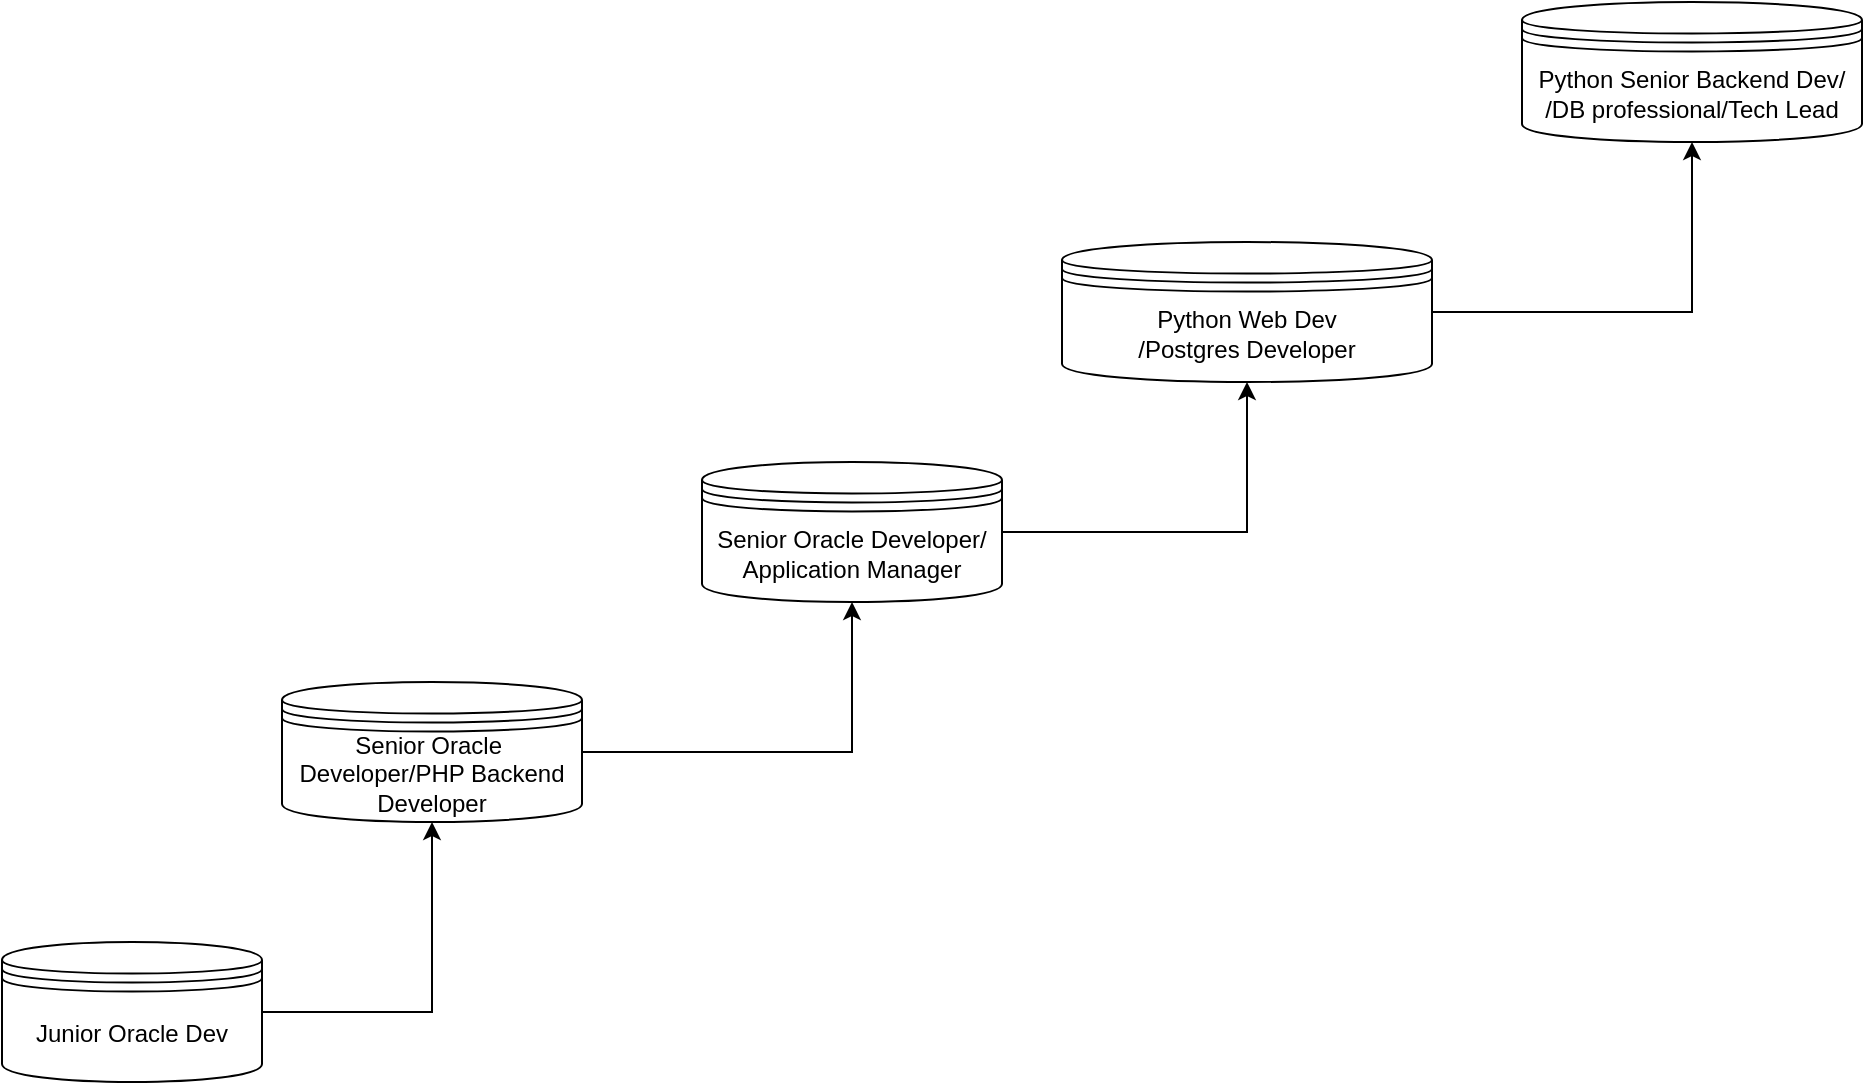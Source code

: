 <mxfile version="24.4.4" type="github">
  <diagram name="Page-1" id="F9gyG1yOrENm51Sd8bWp">
    <mxGraphModel dx="2284" dy="761" grid="1" gridSize="10" guides="1" tooltips="1" connect="1" arrows="1" fold="1" page="1" pageScale="1" pageWidth="850" pageHeight="1100" math="0" shadow="0">
      <root>
        <mxCell id="0" />
        <mxCell id="1" parent="0" />
        <mxCell id="3qL7mBHVw5iW5vJYl3SM-11" style="edgeStyle=orthogonalEdgeStyle;rounded=0;orthogonalLoop=1;jettySize=auto;html=1;entryX=0.5;entryY=1;entryDx=0;entryDy=0;" edge="1" parent="1" source="3qL7mBHVw5iW5vJYl3SM-1" target="3qL7mBHVw5iW5vJYl3SM-5">
          <mxGeometry relative="1" as="geometry" />
        </mxCell>
        <mxCell id="3qL7mBHVw5iW5vJYl3SM-1" value="Junior Oracle Dev" style="shape=datastore;whiteSpace=wrap;html=1;" vertex="1" parent="1">
          <mxGeometry x="-210" y="540" width="130" height="70" as="geometry" />
        </mxCell>
        <mxCell id="3qL7mBHVw5iW5vJYl3SM-10" style="edgeStyle=orthogonalEdgeStyle;rounded=0;orthogonalLoop=1;jettySize=auto;html=1;entryX=0.5;entryY=1;entryDx=0;entryDy=0;" edge="1" parent="1" source="3qL7mBHVw5iW5vJYl3SM-5" target="3qL7mBHVw5iW5vJYl3SM-7">
          <mxGeometry relative="1" as="geometry" />
        </mxCell>
        <mxCell id="3qL7mBHVw5iW5vJYl3SM-5" value="Senior Oracle&amp;nbsp; Developer/PHP Backend Developer" style="shape=datastore;whiteSpace=wrap;html=1;" vertex="1" parent="1">
          <mxGeometry x="-70" y="410" width="150" height="70" as="geometry" />
        </mxCell>
        <mxCell id="3qL7mBHVw5iW5vJYl3SM-13" style="edgeStyle=orthogonalEdgeStyle;rounded=0;orthogonalLoop=1;jettySize=auto;html=1;entryX=0.5;entryY=1;entryDx=0;entryDy=0;" edge="1" parent="1" source="3qL7mBHVw5iW5vJYl3SM-7" target="3qL7mBHVw5iW5vJYl3SM-12">
          <mxGeometry relative="1" as="geometry" />
        </mxCell>
        <mxCell id="3qL7mBHVw5iW5vJYl3SM-7" value="Senior Oracle Developer/ Application Manager" style="shape=datastore;whiteSpace=wrap;html=1;" vertex="1" parent="1">
          <mxGeometry x="140" y="300" width="150" height="70" as="geometry" />
        </mxCell>
        <mxCell id="3qL7mBHVw5iW5vJYl3SM-15" style="edgeStyle=orthogonalEdgeStyle;rounded=0;orthogonalLoop=1;jettySize=auto;html=1;entryX=0.5;entryY=1;entryDx=0;entryDy=0;" edge="1" parent="1" source="3qL7mBHVw5iW5vJYl3SM-12" target="3qL7mBHVw5iW5vJYl3SM-14">
          <mxGeometry relative="1" as="geometry" />
        </mxCell>
        <mxCell id="3qL7mBHVw5iW5vJYl3SM-12" value="Python Web Dev&lt;div&gt;/Postgres Developer&lt;/div&gt;" style="shape=datastore;whiteSpace=wrap;html=1;" vertex="1" parent="1">
          <mxGeometry x="320" y="190" width="185" height="70" as="geometry" />
        </mxCell>
        <mxCell id="3qL7mBHVw5iW5vJYl3SM-14" value="Python Senior Backend Dev/&lt;div&gt;/DB professional/&lt;span style=&quot;background-color: initial;&quot;&gt;Tech Lead&lt;/span&gt;&lt;/div&gt;" style="shape=datastore;whiteSpace=wrap;html=1;" vertex="1" parent="1">
          <mxGeometry x="550" y="70" width="170" height="70" as="geometry" />
        </mxCell>
      </root>
    </mxGraphModel>
  </diagram>
</mxfile>
